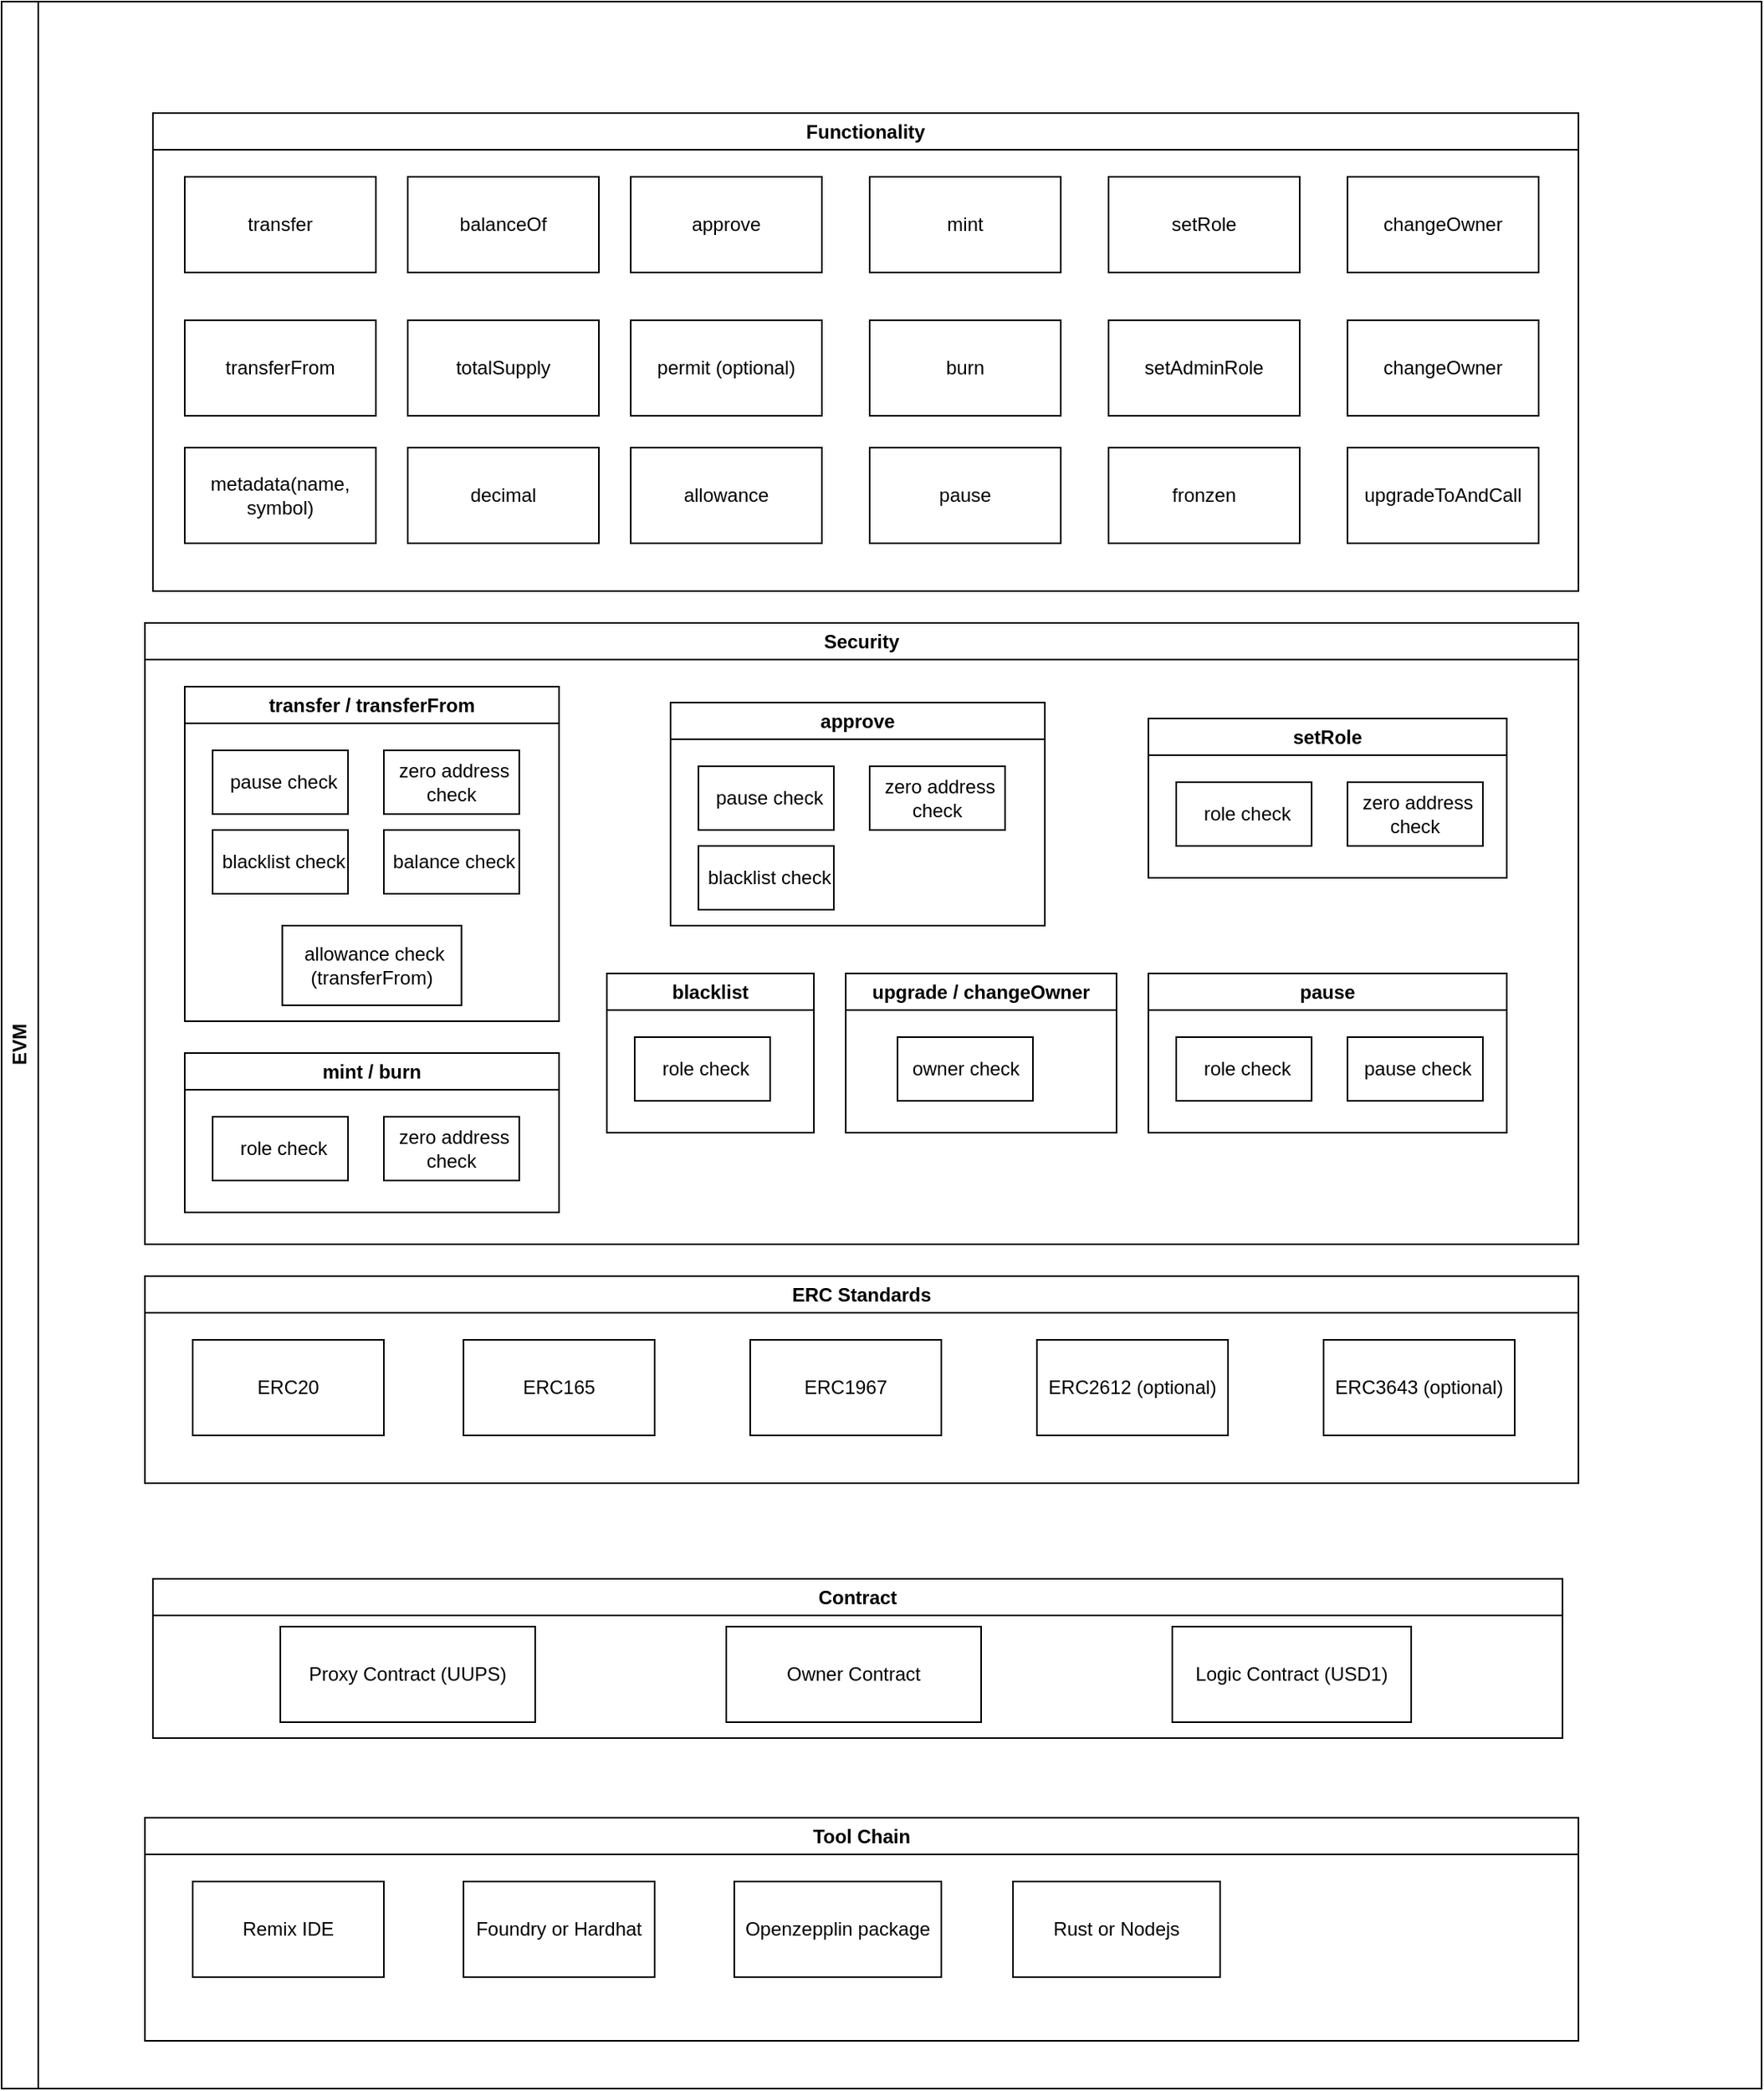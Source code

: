 <mxfile version="24.7.12">
  <diagram name="Page-1" id="FMJqjEUXUsbJReTK2O-N">
    <mxGraphModel dx="1434" dy="1886" grid="1" gridSize="10" guides="1" tooltips="1" connect="1" arrows="1" fold="1" page="1" pageScale="1" pageWidth="850" pageHeight="1100" math="0" shadow="0">
      <root>
        <mxCell id="0" />
        <mxCell id="1" parent="0" />
        <mxCell id="CVEjTcs2GT_3670dd3s0-15" value="EVM" style="swimlane;horizontal=0;whiteSpace=wrap;html=1;" parent="1" vertex="1">
          <mxGeometry x="50" y="-290" width="1105" height="1310" as="geometry" />
        </mxCell>
        <mxCell id="CVEjTcs2GT_3670dd3s0-13" value="Functionality" style="swimlane;whiteSpace=wrap;html=1;" parent="CVEjTcs2GT_3670dd3s0-15" vertex="1">
          <mxGeometry x="95" y="70" width="895" height="300" as="geometry" />
        </mxCell>
        <mxCell id="CVEjTcs2GT_3670dd3s0-20" value="transfer" style="rounded=0;whiteSpace=wrap;html=1;" parent="CVEjTcs2GT_3670dd3s0-13" vertex="1">
          <mxGeometry x="20" y="40" width="120" height="60" as="geometry" />
        </mxCell>
        <mxCell id="CVEjTcs2GT_3670dd3s0-21" value="balanceOf" style="rounded=0;whiteSpace=wrap;html=1;" parent="CVEjTcs2GT_3670dd3s0-13" vertex="1">
          <mxGeometry x="160" y="40" width="120" height="60" as="geometry" />
        </mxCell>
        <mxCell id="CVEjTcs2GT_3670dd3s0-22" value="approve" style="rounded=0;whiteSpace=wrap;html=1;" parent="CVEjTcs2GT_3670dd3s0-13" vertex="1">
          <mxGeometry x="300" y="40" width="120" height="60" as="geometry" />
        </mxCell>
        <mxCell id="CVEjTcs2GT_3670dd3s0-23" value="transferFrom" style="rounded=0;whiteSpace=wrap;html=1;" parent="CVEjTcs2GT_3670dd3s0-13" vertex="1">
          <mxGeometry x="20" y="130" width="120" height="60" as="geometry" />
        </mxCell>
        <mxCell id="CVEjTcs2GT_3670dd3s0-24" value="permit (optional)" style="rounded=0;whiteSpace=wrap;html=1;" parent="CVEjTcs2GT_3670dd3s0-13" vertex="1">
          <mxGeometry x="300" y="130" width="120" height="60" as="geometry" />
        </mxCell>
        <mxCell id="H7FyqApONPE0KEF7_pjt-1" value="mint" style="rounded=0;whiteSpace=wrap;html=1;" vertex="1" parent="CVEjTcs2GT_3670dd3s0-13">
          <mxGeometry x="450" y="40" width="120" height="60" as="geometry" />
        </mxCell>
        <mxCell id="H7FyqApONPE0KEF7_pjt-2" value="burn" style="rounded=0;whiteSpace=wrap;html=1;" vertex="1" parent="CVEjTcs2GT_3670dd3s0-13">
          <mxGeometry x="450" y="130" width="120" height="60" as="geometry" />
        </mxCell>
        <mxCell id="H7FyqApONPE0KEF7_pjt-11" value="totalSupply" style="rounded=0;whiteSpace=wrap;html=1;" vertex="1" parent="CVEjTcs2GT_3670dd3s0-13">
          <mxGeometry x="160" y="130" width="120" height="60" as="geometry" />
        </mxCell>
        <mxCell id="H7FyqApONPE0KEF7_pjt-12" value="setRole" style="rounded=0;whiteSpace=wrap;html=1;" vertex="1" parent="CVEjTcs2GT_3670dd3s0-13">
          <mxGeometry x="600" y="40" width="120" height="60" as="geometry" />
        </mxCell>
        <mxCell id="H7FyqApONPE0KEF7_pjt-13" value="upgradeToAndCall" style="rounded=0;whiteSpace=wrap;html=1;" vertex="1" parent="CVEjTcs2GT_3670dd3s0-13">
          <mxGeometry x="750" y="210" width="120" height="60" as="geometry" />
        </mxCell>
        <mxCell id="H7FyqApONPE0KEF7_pjt-14" value="changeOwner" style="rounded=0;whiteSpace=wrap;html=1;" vertex="1" parent="CVEjTcs2GT_3670dd3s0-13">
          <mxGeometry x="750" y="40" width="120" height="60" as="geometry" />
        </mxCell>
        <mxCell id="H7FyqApONPE0KEF7_pjt-19" value="allowance" style="rounded=0;whiteSpace=wrap;html=1;" vertex="1" parent="CVEjTcs2GT_3670dd3s0-13">
          <mxGeometry x="300" y="210" width="120" height="60" as="geometry" />
        </mxCell>
        <mxCell id="H7FyqApONPE0KEF7_pjt-20" value="pause" style="rounded=0;whiteSpace=wrap;html=1;" vertex="1" parent="CVEjTcs2GT_3670dd3s0-13">
          <mxGeometry x="450" y="210" width="120" height="60" as="geometry" />
        </mxCell>
        <mxCell id="H7FyqApONPE0KEF7_pjt-21" value="changeOwner" style="rounded=0;whiteSpace=wrap;html=1;" vertex="1" parent="CVEjTcs2GT_3670dd3s0-13">
          <mxGeometry x="750" y="130" width="120" height="60" as="geometry" />
        </mxCell>
        <mxCell id="H7FyqApONPE0KEF7_pjt-22" value="decimal" style="rounded=0;whiteSpace=wrap;html=1;" vertex="1" parent="CVEjTcs2GT_3670dd3s0-13">
          <mxGeometry x="160" y="210" width="120" height="60" as="geometry" />
        </mxCell>
        <mxCell id="H7FyqApONPE0KEF7_pjt-23" value="metadata(name, symbol)" style="rounded=0;whiteSpace=wrap;html=1;" vertex="1" parent="CVEjTcs2GT_3670dd3s0-13">
          <mxGeometry x="20" y="210" width="120" height="60" as="geometry" />
        </mxCell>
        <mxCell id="H7FyqApONPE0KEF7_pjt-24" value="setAdminRole" style="rounded=0;whiteSpace=wrap;html=1;" vertex="1" parent="CVEjTcs2GT_3670dd3s0-13">
          <mxGeometry x="600" y="130" width="120" height="60" as="geometry" />
        </mxCell>
        <mxCell id="H7FyqApONPE0KEF7_pjt-25" value="fronzen" style="rounded=0;whiteSpace=wrap;html=1;" vertex="1" parent="CVEjTcs2GT_3670dd3s0-13">
          <mxGeometry x="600" y="210" width="120" height="60" as="geometry" />
        </mxCell>
        <mxCell id="CVEjTcs2GT_3670dd3s0-6" value="ERC Standards" style="swimlane;whiteSpace=wrap;html=1;" parent="CVEjTcs2GT_3670dd3s0-15" vertex="1">
          <mxGeometry x="90" y="800" width="900" height="130" as="geometry" />
        </mxCell>
        <mxCell id="CVEjTcs2GT_3670dd3s0-7" value="ERC20" style="rounded=0;whiteSpace=wrap;html=1;" parent="CVEjTcs2GT_3670dd3s0-6" vertex="1">
          <mxGeometry x="30" y="40" width="120" height="60" as="geometry" />
        </mxCell>
        <mxCell id="CVEjTcs2GT_3670dd3s0-8" value="ERC165" style="rounded=0;whiteSpace=wrap;html=1;" parent="CVEjTcs2GT_3670dd3s0-6" vertex="1">
          <mxGeometry x="200" y="40" width="120" height="60" as="geometry" />
        </mxCell>
        <mxCell id="CVEjTcs2GT_3670dd3s0-12" value="ERC1967" style="rounded=0;whiteSpace=wrap;html=1;" parent="CVEjTcs2GT_3670dd3s0-6" vertex="1">
          <mxGeometry x="380" y="40" width="120" height="60" as="geometry" />
        </mxCell>
        <mxCell id="CVEjTcs2GT_3670dd3s0-10" value="ERC3643 (optional)" style="rounded=0;whiteSpace=wrap;html=1;" parent="CVEjTcs2GT_3670dd3s0-6" vertex="1">
          <mxGeometry x="740" y="40" width="120" height="60" as="geometry" />
        </mxCell>
        <mxCell id="CVEjTcs2GT_3670dd3s0-9" value="ERC2612 (optional)" style="rounded=0;whiteSpace=wrap;html=1;" parent="CVEjTcs2GT_3670dd3s0-6" vertex="1">
          <mxGeometry x="560" y="40" width="120" height="60" as="geometry" />
        </mxCell>
        <mxCell id="H7FyqApONPE0KEF7_pjt-15" value="Contract" style="swimlane;whiteSpace=wrap;html=1;" vertex="1" parent="CVEjTcs2GT_3670dd3s0-15">
          <mxGeometry x="95" y="990" width="885" height="100" as="geometry" />
        </mxCell>
        <mxCell id="H7FyqApONPE0KEF7_pjt-16" value="Proxy Contract (UUPS)" style="rounded=0;whiteSpace=wrap;html=1;" vertex="1" parent="H7FyqApONPE0KEF7_pjt-15">
          <mxGeometry x="80" y="30" width="160" height="60" as="geometry" />
        </mxCell>
        <mxCell id="H7FyqApONPE0KEF7_pjt-17" value="Logic Contract (USD1)" style="rounded=0;whiteSpace=wrap;html=1;" vertex="1" parent="H7FyqApONPE0KEF7_pjt-15">
          <mxGeometry x="640" y="30" width="150" height="60" as="geometry" />
        </mxCell>
        <mxCell id="H7FyqApONPE0KEF7_pjt-31" value="Owner Contract" style="rounded=0;whiteSpace=wrap;html=1;" vertex="1" parent="H7FyqApONPE0KEF7_pjt-15">
          <mxGeometry x="360" y="30" width="160" height="60" as="geometry" />
        </mxCell>
        <mxCell id="CVEjTcs2GT_3670dd3s0-2" value="Tool Chain" style="swimlane;whiteSpace=wrap;html=1;" parent="CVEjTcs2GT_3670dd3s0-15" vertex="1">
          <mxGeometry x="90" y="1140" width="900" height="140" as="geometry" />
        </mxCell>
        <mxCell id="CVEjTcs2GT_3670dd3s0-3" value="Remix IDE" style="rounded=0;whiteSpace=wrap;html=1;" parent="CVEjTcs2GT_3670dd3s0-2" vertex="1">
          <mxGeometry x="30" y="40" width="120" height="60" as="geometry" />
        </mxCell>
        <mxCell id="CVEjTcs2GT_3670dd3s0-4" value="Foundry or Hardhat" style="rounded=0;whiteSpace=wrap;html=1;" parent="CVEjTcs2GT_3670dd3s0-2" vertex="1">
          <mxGeometry x="200" y="40" width="120" height="60" as="geometry" />
        </mxCell>
        <mxCell id="CVEjTcs2GT_3670dd3s0-5" value="Openzepplin package" style="rounded=0;whiteSpace=wrap;html=1;" parent="CVEjTcs2GT_3670dd3s0-2" vertex="1">
          <mxGeometry x="370" y="40" width="130" height="60" as="geometry" />
        </mxCell>
        <mxCell id="H7FyqApONPE0KEF7_pjt-18" value="Rust or Nodejs" style="rounded=0;whiteSpace=wrap;html=1;" vertex="1" parent="CVEjTcs2GT_3670dd3s0-2">
          <mxGeometry x="545" y="40" width="130" height="60" as="geometry" />
        </mxCell>
        <mxCell id="CVEjTcs2GT_3670dd3s0-14" value="Security" style="swimlane;whiteSpace=wrap;html=1;" parent="CVEjTcs2GT_3670dd3s0-15" vertex="1">
          <mxGeometry x="90" y="390" width="900" height="390" as="geometry" />
        </mxCell>
        <mxCell id="H7FyqApONPE0KEF7_pjt-26" value="transfer / transferFrom" style="rounded=0;whiteSpace=wrap;html=1;shape=swimlane;fontStyle=1;startSize=23;" vertex="1" parent="CVEjTcs2GT_3670dd3s0-14">
          <mxGeometry x="25" y="40" width="235" height="210" as="geometry" />
        </mxCell>
        <mxCell id="H7FyqApONPE0KEF7_pjt-27" value="&amp;nbsp;pause check" style="rounded=0;whiteSpace=wrap;html=1;" vertex="1" parent="H7FyqApONPE0KEF7_pjt-26">
          <mxGeometry x="17.5" y="40" width="85" height="40" as="geometry" />
        </mxCell>
        <mxCell id="H7FyqApONPE0KEF7_pjt-29" value="&amp;nbsp;zero address check" style="rounded=0;whiteSpace=wrap;html=1;" vertex="1" parent="H7FyqApONPE0KEF7_pjt-26">
          <mxGeometry x="125" y="40" width="85" height="40" as="geometry" />
        </mxCell>
        <mxCell id="H7FyqApONPE0KEF7_pjt-30" value="&amp;nbsp;blacklist check" style="rounded=0;whiteSpace=wrap;html=1;" vertex="1" parent="H7FyqApONPE0KEF7_pjt-26">
          <mxGeometry x="17.5" y="90" width="85" height="40" as="geometry" />
        </mxCell>
        <mxCell id="H7FyqApONPE0KEF7_pjt-36" value="&amp;nbsp;balance check" style="rounded=0;whiteSpace=wrap;html=1;" vertex="1" parent="H7FyqApONPE0KEF7_pjt-26">
          <mxGeometry x="125" y="90" width="85" height="40" as="geometry" />
        </mxCell>
        <mxCell id="H7FyqApONPE0KEF7_pjt-37" value="&amp;nbsp;allowance check (transferFrom)" style="rounded=0;whiteSpace=wrap;html=1;" vertex="1" parent="H7FyqApONPE0KEF7_pjt-26">
          <mxGeometry x="61.25" y="150" width="112.5" height="50" as="geometry" />
        </mxCell>
        <mxCell id="H7FyqApONPE0KEF7_pjt-32" value="approve" style="rounded=0;whiteSpace=wrap;html=1;shape=swimlane;fontStyle=1;startSize=23;" vertex="1" parent="CVEjTcs2GT_3670dd3s0-14">
          <mxGeometry x="330" y="50" width="235" height="140" as="geometry" />
        </mxCell>
        <mxCell id="H7FyqApONPE0KEF7_pjt-33" value="&amp;nbsp;pause check" style="rounded=0;whiteSpace=wrap;html=1;" vertex="1" parent="H7FyqApONPE0KEF7_pjt-32">
          <mxGeometry x="17.5" y="40" width="85" height="40" as="geometry" />
        </mxCell>
        <mxCell id="H7FyqApONPE0KEF7_pjt-34" value="&amp;nbsp;zero address check" style="rounded=0;whiteSpace=wrap;html=1;" vertex="1" parent="H7FyqApONPE0KEF7_pjt-32">
          <mxGeometry x="125" y="40" width="85" height="40" as="geometry" />
        </mxCell>
        <mxCell id="H7FyqApONPE0KEF7_pjt-35" value="&amp;nbsp;blacklist check" style="rounded=0;whiteSpace=wrap;html=1;" vertex="1" parent="H7FyqApONPE0KEF7_pjt-32">
          <mxGeometry x="17.5" y="90" width="85" height="40" as="geometry" />
        </mxCell>
        <mxCell id="H7FyqApONPE0KEF7_pjt-38" value="mint / burn" style="rounded=0;whiteSpace=wrap;html=1;shape=swimlane;fontStyle=1;startSize=23;" vertex="1" parent="CVEjTcs2GT_3670dd3s0-14">
          <mxGeometry x="25" y="270" width="235" height="100" as="geometry" />
        </mxCell>
        <mxCell id="H7FyqApONPE0KEF7_pjt-39" value="&amp;nbsp;role check" style="rounded=0;whiteSpace=wrap;html=1;" vertex="1" parent="H7FyqApONPE0KEF7_pjt-38">
          <mxGeometry x="17.5" y="40" width="85" height="40" as="geometry" />
        </mxCell>
        <mxCell id="H7FyqApONPE0KEF7_pjt-40" value="&amp;nbsp;zero address check" style="rounded=0;whiteSpace=wrap;html=1;" vertex="1" parent="H7FyqApONPE0KEF7_pjt-38">
          <mxGeometry x="125" y="40" width="85" height="40" as="geometry" />
        </mxCell>
        <mxCell id="H7FyqApONPE0KEF7_pjt-43" value="pause" style="rounded=0;whiteSpace=wrap;html=1;shape=swimlane;fontStyle=1;startSize=23;" vertex="1" parent="CVEjTcs2GT_3670dd3s0-14">
          <mxGeometry x="630" y="220" width="225" height="100" as="geometry" />
        </mxCell>
        <mxCell id="H7FyqApONPE0KEF7_pjt-44" value="&amp;nbsp;role check" style="rounded=0;whiteSpace=wrap;html=1;" vertex="1" parent="H7FyqApONPE0KEF7_pjt-43">
          <mxGeometry x="17.5" y="40" width="85" height="40" as="geometry" />
        </mxCell>
        <mxCell id="H7FyqApONPE0KEF7_pjt-47" value="&amp;nbsp;pause check" style="rounded=0;whiteSpace=wrap;html=1;" vertex="1" parent="H7FyqApONPE0KEF7_pjt-43">
          <mxGeometry x="125" y="40" width="85" height="40" as="geometry" />
        </mxCell>
        <mxCell id="H7FyqApONPE0KEF7_pjt-54" value="setRole" style="rounded=0;whiteSpace=wrap;html=1;shape=swimlane;fontStyle=1;startSize=23;" vertex="1" parent="CVEjTcs2GT_3670dd3s0-14">
          <mxGeometry x="630" y="60" width="225" height="100" as="geometry" />
        </mxCell>
        <mxCell id="H7FyqApONPE0KEF7_pjt-55" value="&amp;nbsp;role check" style="rounded=0;whiteSpace=wrap;html=1;" vertex="1" parent="H7FyqApONPE0KEF7_pjt-54">
          <mxGeometry x="17.5" y="40" width="85" height="40" as="geometry" />
        </mxCell>
        <mxCell id="H7FyqApONPE0KEF7_pjt-56" value="&amp;nbsp;zero address check" style="rounded=0;whiteSpace=wrap;html=1;" vertex="1" parent="H7FyqApONPE0KEF7_pjt-54">
          <mxGeometry x="125" y="40" width="85" height="40" as="geometry" />
        </mxCell>
        <mxCell id="H7FyqApONPE0KEF7_pjt-49" value="blacklist" style="rounded=0;whiteSpace=wrap;html=1;shape=swimlane;fontStyle=1;startSize=23;" vertex="1" parent="CVEjTcs2GT_3670dd3s0-14">
          <mxGeometry x="290" y="220" width="130" height="100" as="geometry" />
        </mxCell>
        <mxCell id="H7FyqApONPE0KEF7_pjt-50" value="&amp;nbsp;role check" style="rounded=0;whiteSpace=wrap;html=1;" vertex="1" parent="H7FyqApONPE0KEF7_pjt-49">
          <mxGeometry x="17.5" y="40" width="85" height="40" as="geometry" />
        </mxCell>
        <mxCell id="H7FyqApONPE0KEF7_pjt-58" value="upgrade / changeOwner" style="rounded=0;whiteSpace=wrap;html=1;shape=swimlane;fontStyle=1;startSize=23;" vertex="1" parent="CVEjTcs2GT_3670dd3s0-14">
          <mxGeometry x="440" y="220" width="170" height="100" as="geometry" />
        </mxCell>
        <mxCell id="H7FyqApONPE0KEF7_pjt-59" value="owner check" style="rounded=0;whiteSpace=wrap;html=1;" vertex="1" parent="H7FyqApONPE0KEF7_pjt-58">
          <mxGeometry x="32.5" y="40" width="85" height="40" as="geometry" />
        </mxCell>
      </root>
    </mxGraphModel>
  </diagram>
</mxfile>
